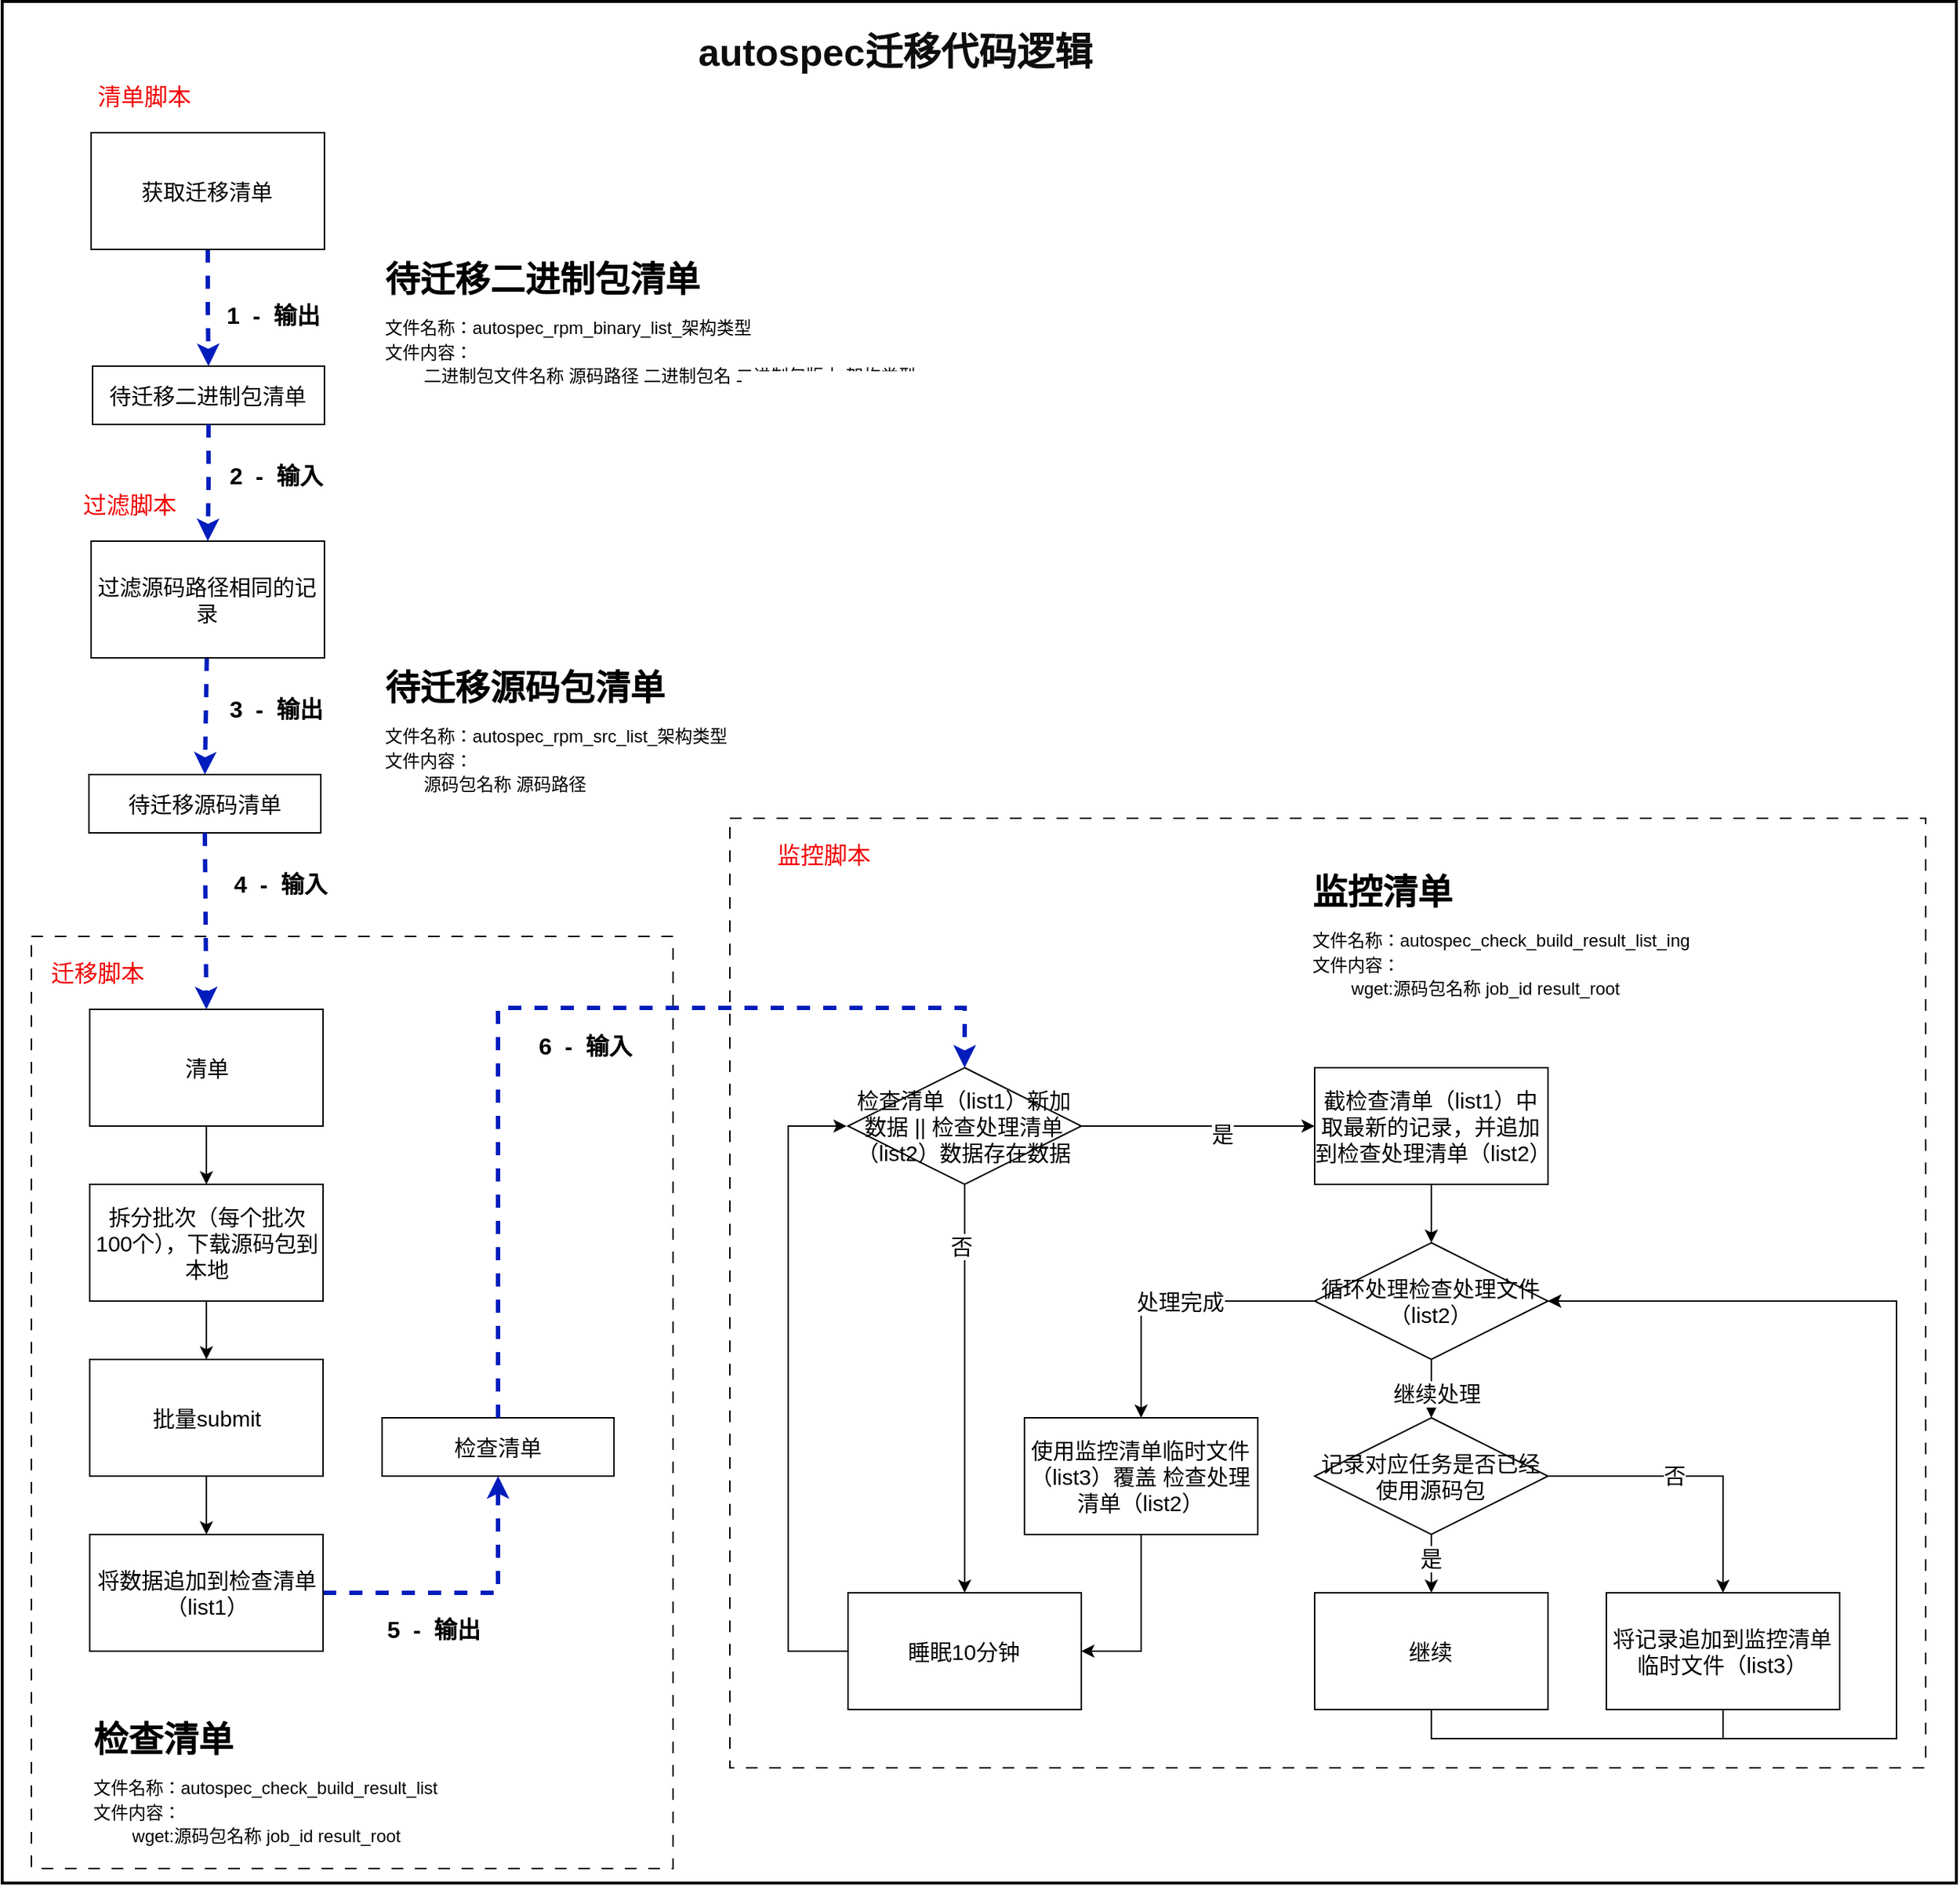 <mxfile version="24.7.17">
  <diagram name="第 1 页" id="gQKwrbpdDcLALgzKd0WU">
    <mxGraphModel dx="7687" dy="3960" grid="1" gridSize="10" guides="1" tooltips="1" connect="1" arrows="1" fold="1" page="1" pageScale="1" pageWidth="827" pageHeight="1169" math="0" shadow="0">
      <root>
        <mxCell id="0" />
        <mxCell id="1" parent="0" />
        <mxCell id="V7nIqocJNu07dlvDADYR-57" value="" style="rounded=0;whiteSpace=wrap;html=1;fillStyle=dashed;strokeWidth=2;" parent="1" vertex="1">
          <mxGeometry x="-69.47" y="400" width="1340" height="1290" as="geometry" />
        </mxCell>
        <mxCell id="V7nIqocJNu07dlvDADYR-48" value="" style="rounded=0;whiteSpace=wrap;html=1;fillStyle=dashed;dashed=1;dashPattern=8 8;" parent="1" vertex="1">
          <mxGeometry x="-49.47" y="1041" width="440" height="639" as="geometry" />
        </mxCell>
        <mxCell id="V7nIqocJNu07dlvDADYR-51" value="" style="rounded=0;whiteSpace=wrap;html=1;fillStyle=dashed;dashed=1;dashPattern=8 8;" parent="1" vertex="1">
          <mxGeometry x="429.48" y="960" width="820" height="651" as="geometry" />
        </mxCell>
        <mxCell id="V7nIqocJNu07dlvDADYR-36" style="edgeStyle=orthogonalEdgeStyle;rounded=0;orthogonalLoop=1;jettySize=auto;html=1;entryX=0.5;entryY=0;entryDx=0;entryDy=0;dashed=1;strokeColor=#001DBC;strokeWidth=3;align=center;verticalAlign=middle;fontFamily=Helvetica;fontSize=11;fontColor=default;labelBackgroundColor=default;endArrow=classic;fillColor=#0050ef;exitX=0.5;exitY=1;exitDx=0;exitDy=0;" parent="1" source="V7nIqocJNu07dlvDADYR-1" target="V7nIqocJNu07dlvDADYR-222" edge="1">
          <mxGeometry relative="1" as="geometry" />
        </mxCell>
        <mxCell id="V7nIqocJNu07dlvDADYR-1" value="获取迁移清单" style="rounded=0;whiteSpace=wrap;html=1;fontSize=15;" parent="1" vertex="1">
          <mxGeometry x="-8.52" y="490" width="160" height="80" as="geometry" />
        </mxCell>
        <mxCell id="V7nIqocJNu07dlvDADYR-40" style="rounded=0;orthogonalLoop=1;jettySize=auto;html=1;entryX=0.5;entryY=0;entryDx=0;entryDy=0;dashed=1;strokeWidth=3;fillColor=#0050ef;strokeColor=#001DBC;" parent="1" source="V7nIqocJNu07dlvDADYR-2" target="V7nIqocJNu07dlvDADYR-226" edge="1">
          <mxGeometry relative="1" as="geometry" />
        </mxCell>
        <mxCell id="V7nIqocJNu07dlvDADYR-2" value="过滤源码路径相同的记录" style="rounded=0;whiteSpace=wrap;html=1;fontSize=15;" parent="1" vertex="1">
          <mxGeometry x="-8.52" y="770" width="160" height="80" as="geometry" />
        </mxCell>
        <mxCell id="V7nIqocJNu07dlvDADYR-41" style="edgeStyle=orthogonalEdgeStyle;rounded=0;orthogonalLoop=1;jettySize=auto;html=1;dashed=1;strokeColor=#001DBC;strokeWidth=3;align=center;verticalAlign=middle;fontFamily=Helvetica;fontSize=11;fontColor=default;labelBackgroundColor=default;endArrow=classic;fillColor=#0050ef;entryX=0.5;entryY=1;entryDx=0;entryDy=0;" parent="1" source="V7nIqocJNu07dlvDADYR-6" target="V7nIqocJNu07dlvDADYR-231" edge="1">
          <mxGeometry relative="1" as="geometry">
            <mxPoint x="480.53" y="1521" as="targetPoint" />
            <Array as="points">
              <mxPoint x="270.53" y="1491" />
            </Array>
          </mxGeometry>
        </mxCell>
        <mxCell id="V7nIqocJNu07dlvDADYR-22" style="edgeStyle=orthogonalEdgeStyle;rounded=0;orthogonalLoop=1;jettySize=auto;html=1;entryX=0.5;entryY=0;entryDx=0;entryDy=0;fontSize=15;" parent="1" source="V7nIqocJNu07dlvDADYR-7" target="V7nIqocJNu07dlvDADYR-10" edge="1">
          <mxGeometry relative="1" as="geometry" />
        </mxCell>
        <mxCell id="V7nIqocJNu07dlvDADYR-7" value="截检查清单（list1）中取最新的记录，并追加到检查处理清单（list2）" style="rounded=0;whiteSpace=wrap;html=1;fontSize=15;" parent="1" vertex="1">
          <mxGeometry x="830.48" y="1131" width="160" height="80" as="geometry" />
        </mxCell>
        <mxCell id="V7nIqocJNu07dlvDADYR-28" style="edgeStyle=orthogonalEdgeStyle;rounded=0;orthogonalLoop=1;jettySize=auto;html=1;entryX=1;entryY=0.5;entryDx=0;entryDy=0;exitX=0.5;exitY=1;exitDx=0;exitDy=0;fontSize=15;" parent="1" source="V7nIqocJNu07dlvDADYR-8" target="V7nIqocJNu07dlvDADYR-10" edge="1">
          <mxGeometry relative="1" as="geometry">
            <Array as="points">
              <mxPoint x="910.48" y="1591" />
              <mxPoint x="1229.48" y="1591" />
              <mxPoint x="1229.48" y="1291" />
            </Array>
          </mxGeometry>
        </mxCell>
        <mxCell id="V7nIqocJNu07dlvDADYR-8" value="继续" style="rounded=0;whiteSpace=wrap;html=1;fontSize=15;" parent="1" vertex="1">
          <mxGeometry x="830.48" y="1491" width="160" height="80" as="geometry" />
        </mxCell>
        <mxCell id="V7nIqocJNu07dlvDADYR-16" style="edgeStyle=none;rounded=0;orthogonalLoop=1;jettySize=auto;html=1;entryX=0.5;entryY=0;entryDx=0;entryDy=0;fontSize=15;" parent="1" source="V7nIqocJNu07dlvDADYR-9" target="V7nIqocJNu07dlvDADYR-14" edge="1">
          <mxGeometry relative="1" as="geometry" />
        </mxCell>
        <mxCell id="V7nIqocJNu07dlvDADYR-30" value="否" style="edgeLabel;html=1;align=center;verticalAlign=middle;resizable=0;points=[];fontSize=15;" parent="V7nIqocJNu07dlvDADYR-16" vertex="1" connectable="0">
          <mxGeometry x="-0.702" y="-3" relative="1" as="geometry">
            <mxPoint as="offset" />
          </mxGeometry>
        </mxCell>
        <mxCell id="V7nIqocJNu07dlvDADYR-21" style="edgeStyle=orthogonalEdgeStyle;rounded=0;orthogonalLoop=1;jettySize=auto;html=1;entryX=0;entryY=0.5;entryDx=0;entryDy=0;fontSize=15;" parent="1" source="V7nIqocJNu07dlvDADYR-9" target="V7nIqocJNu07dlvDADYR-7" edge="1">
          <mxGeometry relative="1" as="geometry" />
        </mxCell>
        <mxCell id="V7nIqocJNu07dlvDADYR-31" value="是" style="edgeLabel;html=1;align=center;verticalAlign=middle;resizable=0;points=[];fontSize=15;" parent="V7nIqocJNu07dlvDADYR-21" vertex="1" connectable="0">
          <mxGeometry x="0.199" y="-5" relative="1" as="geometry">
            <mxPoint as="offset" />
          </mxGeometry>
        </mxCell>
        <mxCell id="V7nIqocJNu07dlvDADYR-9" value="检查清单&lt;span style=&quot;font-size: 15px;&quot;&gt;（list1）&lt;/span&gt;新加数据 || 检查处理清单&lt;span style=&quot;font-size: 15px;&quot;&gt;（list2）&lt;/span&gt;数据存在数据" style="rhombus;whiteSpace=wrap;html=1;fontSize=15;" parent="1" vertex="1">
          <mxGeometry x="510.48" y="1131" width="160" height="80" as="geometry" />
        </mxCell>
        <mxCell id="V7nIqocJNu07dlvDADYR-23" style="edgeStyle=orthogonalEdgeStyle;rounded=0;orthogonalLoop=1;jettySize=auto;html=1;entryX=0.5;entryY=0;entryDx=0;entryDy=0;exitX=0;exitY=0.5;exitDx=0;exitDy=0;fontSize=15;" parent="1" source="V7nIqocJNu07dlvDADYR-10" target="V7nIqocJNu07dlvDADYR-13" edge="1">
          <mxGeometry relative="1" as="geometry" />
        </mxCell>
        <mxCell id="V7nIqocJNu07dlvDADYR-32" value="处理完成" style="edgeLabel;html=1;align=center;verticalAlign=middle;resizable=0;points=[];fontSize=15;" parent="V7nIqocJNu07dlvDADYR-23" vertex="1" connectable="0">
          <mxGeometry x="-0.07" relative="1" as="geometry">
            <mxPoint as="offset" />
          </mxGeometry>
        </mxCell>
        <mxCell id="V7nIqocJNu07dlvDADYR-24" style="edgeStyle=orthogonalEdgeStyle;rounded=0;orthogonalLoop=1;jettySize=auto;html=1;entryX=0.5;entryY=0;entryDx=0;entryDy=0;exitX=0.5;exitY=1;exitDx=0;exitDy=0;fontSize=15;" parent="1" source="V7nIqocJNu07dlvDADYR-10" target="V7nIqocJNu07dlvDADYR-12" edge="1">
          <mxGeometry relative="1" as="geometry" />
        </mxCell>
        <mxCell id="V7nIqocJNu07dlvDADYR-33" value="继续处理" style="edgeLabel;html=1;align=center;verticalAlign=middle;resizable=0;points=[];fontSize=15;" parent="V7nIqocJNu07dlvDADYR-24" vertex="1" connectable="0">
          <mxGeometry x="0.124" y="3" relative="1" as="geometry">
            <mxPoint as="offset" />
          </mxGeometry>
        </mxCell>
        <mxCell id="V7nIqocJNu07dlvDADYR-10" value="循环处理检查处理文件&lt;span style=&quot;font-size: 15px;&quot;&gt;（list2）&lt;/span&gt;" style="rhombus;whiteSpace=wrap;html=1;fontSize=15;" parent="1" vertex="1">
          <mxGeometry x="830.48" y="1251" width="160" height="80" as="geometry" />
        </mxCell>
        <mxCell id="V7nIqocJNu07dlvDADYR-29" style="edgeStyle=orthogonalEdgeStyle;rounded=0;orthogonalLoop=1;jettySize=auto;html=1;entryX=1;entryY=0.5;entryDx=0;entryDy=0;fontSize=15;" parent="1" source="V7nIqocJNu07dlvDADYR-11" target="V7nIqocJNu07dlvDADYR-10" edge="1">
          <mxGeometry relative="1" as="geometry">
            <Array as="points">
              <mxPoint x="1110.48" y="1591" />
              <mxPoint x="1229.48" y="1591" />
              <mxPoint x="1229.48" y="1291" />
            </Array>
          </mxGeometry>
        </mxCell>
        <mxCell id="V7nIqocJNu07dlvDADYR-11" value="将记录追加到监控清单临时文件（list3）" style="rounded=0;whiteSpace=wrap;html=1;fontSize=15;" parent="1" vertex="1">
          <mxGeometry x="1030.48" y="1491" width="160" height="80" as="geometry" />
        </mxCell>
        <mxCell id="V7nIqocJNu07dlvDADYR-25" style="edgeStyle=orthogonalEdgeStyle;rounded=0;orthogonalLoop=1;jettySize=auto;html=1;entryX=0.5;entryY=0;entryDx=0;entryDy=0;fontSize=15;" parent="1" source="V7nIqocJNu07dlvDADYR-12" target="V7nIqocJNu07dlvDADYR-8" edge="1">
          <mxGeometry relative="1" as="geometry" />
        </mxCell>
        <mxCell id="V7nIqocJNu07dlvDADYR-35" value="是" style="edgeLabel;html=1;align=center;verticalAlign=middle;resizable=0;points=[];fontSize=15;" parent="V7nIqocJNu07dlvDADYR-25" vertex="1" connectable="0">
          <mxGeometry x="-0.192" y="-1" relative="1" as="geometry">
            <mxPoint as="offset" />
          </mxGeometry>
        </mxCell>
        <mxCell id="V7nIqocJNu07dlvDADYR-27" style="edgeStyle=orthogonalEdgeStyle;rounded=0;orthogonalLoop=1;jettySize=auto;html=1;entryX=0.5;entryY=0;entryDx=0;entryDy=0;fontSize=15;" parent="1" source="V7nIqocJNu07dlvDADYR-12" target="V7nIqocJNu07dlvDADYR-11" edge="1">
          <mxGeometry relative="1" as="geometry" />
        </mxCell>
        <mxCell id="V7nIqocJNu07dlvDADYR-34" value="否" style="edgeLabel;html=1;align=center;verticalAlign=middle;resizable=0;points=[];fontSize=15;" parent="V7nIqocJNu07dlvDADYR-27" vertex="1" connectable="0">
          <mxGeometry x="-0.135" y="1" relative="1" as="geometry">
            <mxPoint as="offset" />
          </mxGeometry>
        </mxCell>
        <mxCell id="V7nIqocJNu07dlvDADYR-12" value="记录对应任务是否已经使用源码包" style="rhombus;whiteSpace=wrap;html=1;fontSize=15;" parent="1" vertex="1">
          <mxGeometry x="830.48" y="1371" width="160" height="80" as="geometry" />
        </mxCell>
        <mxCell id="V7nIqocJNu07dlvDADYR-20" style="edgeStyle=orthogonalEdgeStyle;rounded=0;orthogonalLoop=1;jettySize=auto;html=1;entryX=1;entryY=0.5;entryDx=0;entryDy=0;exitX=0.5;exitY=1;exitDx=0;exitDy=0;fontSize=15;" parent="1" source="V7nIqocJNu07dlvDADYR-13" target="V7nIqocJNu07dlvDADYR-14" edge="1">
          <mxGeometry relative="1" as="geometry" />
        </mxCell>
        <mxCell id="V7nIqocJNu07dlvDADYR-13" value="使用监控清单临时文件（list3）覆盖 检查处理清单（list2）" style="rounded=0;whiteSpace=wrap;html=1;fontSize=15;" parent="1" vertex="1">
          <mxGeometry x="631.48" y="1371" width="160" height="80" as="geometry" />
        </mxCell>
        <mxCell id="V7nIqocJNu07dlvDADYR-50" style="edgeStyle=orthogonalEdgeStyle;rounded=0;orthogonalLoop=1;jettySize=auto;html=1;exitX=0;exitY=0.5;exitDx=0;exitDy=0;" parent="1" source="V7nIqocJNu07dlvDADYR-14" edge="1">
          <mxGeometry relative="1" as="geometry">
            <mxPoint x="509.48" y="1171.0" as="targetPoint" />
            <Array as="points">
              <mxPoint x="469.48" y="1531" />
              <mxPoint x="469.48" y="1171" />
            </Array>
          </mxGeometry>
        </mxCell>
        <mxCell id="V7nIqocJNu07dlvDADYR-14" value="睡眠10分钟" style="rounded=0;whiteSpace=wrap;html=1;fontSize=15;" parent="1" vertex="1">
          <mxGeometry x="510.48" y="1491" width="160" height="80" as="geometry" />
        </mxCell>
        <mxCell id="V7nIqocJNu07dlvDADYR-46" value="2&amp;nbsp; -&amp;nbsp; 输入" style="text;html=1;align=center;verticalAlign=middle;resizable=0;points=[];autosize=1;strokeColor=none;fillColor=none;fontSize=16;fontStyle=1" parent="1" vertex="1">
          <mxGeometry x="72.53" y="710" width="90" height="30" as="geometry" />
        </mxCell>
        <mxCell id="V7nIqocJNu07dlvDADYR-52" value="监控脚本" style="text;html=1;align=center;verticalAlign=middle;whiteSpace=wrap;rounded=0;fontSize=16;fontColor=#f20202;" parent="1" vertex="1">
          <mxGeometry x="438.5" y="970" width="110" height="30" as="geometry" />
        </mxCell>
        <mxCell id="V7nIqocJNu07dlvDADYR-54" value="清单脚本" style="text;html=1;align=center;verticalAlign=middle;whiteSpace=wrap;rounded=0;fontSize=16;fontColor=#f20202;" parent="1" vertex="1">
          <mxGeometry x="-27.47" y="450" width="110" height="30" as="geometry" />
        </mxCell>
        <mxCell id="V7nIqocJNu07dlvDADYR-55" value="过滤脚本" style="text;html=1;align=center;verticalAlign=middle;whiteSpace=wrap;rounded=0;fontSize=16;fontColor=#f20202;" parent="1" vertex="1">
          <mxGeometry x="-37.47" y="730" width="110" height="30" as="geometry" />
        </mxCell>
        <mxCell id="V7nIqocJNu07dlvDADYR-58" value="autospec迁移代码逻辑" style="text;html=1;align=center;verticalAlign=middle;whiteSpace=wrap;rounded=0;fontSize=26;fontColor=#0d0d0d;fontStyle=1" parent="1" vertex="1">
          <mxGeometry x="332.53" y="420" width="420" height="30" as="geometry" />
        </mxCell>
        <mxCell id="V7nIqocJNu07dlvDADYR-222" value="待迁移二进制包清单" style="rounded=0;whiteSpace=wrap;html=1;fontSize=15;" parent="1" vertex="1">
          <mxGeometry x="-7.52" y="650" width="159" height="40" as="geometry" />
        </mxCell>
        <mxCell id="V7nIqocJNu07dlvDADYR-223" value="&lt;h1 style=&quot;margin-top: 0px;&quot;&gt;待迁移二进制包清单&lt;/h1&gt;&lt;p style=&quot;line-height: 40%;&quot;&gt;文件名称：autospec_rpm_binary_list_架构类型&lt;/p&gt;&lt;p style=&quot;line-height: 40%;&quot;&gt;文件内容：&lt;/p&gt;&lt;p style=&quot;line-height: 40%;&quot;&gt;&lt;span style=&quot;white-space: pre;&quot;&gt;&#x9;&lt;/span&gt;二进制包文件名称 源码路径 二进制包名 二进制包版本 架构类型&lt;br&gt;&lt;/p&gt;" style="text;html=1;whiteSpace=wrap;overflow=hidden;rounded=0;" parent="1" vertex="1">
          <mxGeometry x="191.03" y="570" width="441.5" height="110" as="geometry" />
        </mxCell>
        <mxCell id="V7nIqocJNu07dlvDADYR-224" value="1&amp;nbsp; -&amp;nbsp; 输出" style="text;html=1;align=center;verticalAlign=middle;resizable=0;points=[];autosize=1;strokeColor=none;fillColor=none;fontSize=16;fontStyle=1" parent="1" vertex="1">
          <mxGeometry x="71.48" y="600" width="90" height="30" as="geometry" />
        </mxCell>
        <mxCell id="V7nIqocJNu07dlvDADYR-225" style="edgeStyle=orthogonalEdgeStyle;rounded=0;orthogonalLoop=1;jettySize=auto;html=1;dashed=1;strokeColor=#001DBC;strokeWidth=3;align=center;verticalAlign=middle;fontFamily=Helvetica;fontSize=11;fontColor=default;labelBackgroundColor=default;endArrow=classic;fillColor=#0050ef;exitX=0.5;exitY=1;exitDx=0;exitDy=0;entryX=0.5;entryY=0;entryDx=0;entryDy=0;" parent="1" source="V7nIqocJNu07dlvDADYR-222" target="V7nIqocJNu07dlvDADYR-2" edge="1">
          <mxGeometry relative="1" as="geometry">
            <mxPoint x="81.53" y="580" as="sourcePoint" />
            <mxPoint x="81.53" y="660" as="targetPoint" />
            <Array as="points" />
          </mxGeometry>
        </mxCell>
        <mxCell id="V7nIqocJNu07dlvDADYR-226" value="待迁移源码清单" style="rounded=0;whiteSpace=wrap;html=1;fontSize=15;" parent="1" vertex="1">
          <mxGeometry x="-10.02" y="930" width="159" height="40" as="geometry" />
        </mxCell>
        <mxCell id="V7nIqocJNu07dlvDADYR-227" style="rounded=0;orthogonalLoop=1;jettySize=auto;html=1;entryX=0.5;entryY=0;entryDx=0;entryDy=0;dashed=1;strokeWidth=3;fillColor=#0050ef;strokeColor=#001DBC;exitX=0.5;exitY=1;exitDx=0;exitDy=0;" parent="1" source="V7nIqocJNu07dlvDADYR-226" target="V7nIqocJNu07dlvDADYR-3" edge="1">
          <mxGeometry relative="1" as="geometry">
            <mxPoint x="80.53" y="860" as="sourcePoint" />
            <mxPoint x="79.53" y="940" as="targetPoint" />
          </mxGeometry>
        </mxCell>
        <mxCell id="V7nIqocJNu07dlvDADYR-228" value="&lt;h1 style=&quot;margin-top: 0px;&quot;&gt;待迁移源码包清单&lt;/h1&gt;&lt;p style=&quot;line-height: 40%;&quot;&gt;文件名称：autospec_rpm_src_list_架构类型&lt;/p&gt;&lt;p style=&quot;line-height: 40%;&quot;&gt;文件内容：&lt;/p&gt;&lt;p style=&quot;line-height: 40%;&quot;&gt;&lt;span style=&quot;white-space: pre;&quot;&gt;&#x9;&lt;/span&gt;源码包名称&amp;nbsp;源码路径&lt;br&gt;&lt;/p&gt;" style="text;html=1;whiteSpace=wrap;overflow=hidden;rounded=0;" parent="1" vertex="1">
          <mxGeometry x="191.03" y="850" width="441.5" height="110" as="geometry" />
        </mxCell>
        <mxCell id="V7nIqocJNu07dlvDADYR-229" value="3&amp;nbsp; -&amp;nbsp; 输出" style="text;html=1;align=center;verticalAlign=middle;resizable=0;points=[];autosize=1;strokeColor=none;fillColor=none;fontSize=16;fontStyle=1" parent="1" vertex="1">
          <mxGeometry x="72.53" y="870" width="90" height="30" as="geometry" />
        </mxCell>
        <mxCell id="V7nIqocJNu07dlvDADYR-230" value="4&amp;nbsp; -&amp;nbsp; 输入" style="text;html=1;align=center;verticalAlign=middle;resizable=0;points=[];autosize=1;strokeColor=none;fillColor=none;fontSize=16;fontStyle=1" parent="1" vertex="1">
          <mxGeometry x="75.53" y="990" width="90" height="30" as="geometry" />
        </mxCell>
        <mxCell id="V7nIqocJNu07dlvDADYR-37" style="edgeStyle=orthogonalEdgeStyle;rounded=0;orthogonalLoop=1;jettySize=auto;html=1;entryX=0.5;entryY=0;entryDx=0;entryDy=0;" parent="1" source="V7nIqocJNu07dlvDADYR-3" target="V7nIqocJNu07dlvDADYR-5" edge="1">
          <mxGeometry relative="1" as="geometry" />
        </mxCell>
        <mxCell id="V7nIqocJNu07dlvDADYR-3" value="清单" style="rounded=0;whiteSpace=wrap;html=1;fontSize=15;" parent="1" vertex="1">
          <mxGeometry x="-9.47" y="1091" width="160" height="80" as="geometry" />
        </mxCell>
        <mxCell id="V7nIqocJNu07dlvDADYR-39" style="edgeStyle=orthogonalEdgeStyle;rounded=0;orthogonalLoop=1;jettySize=auto;html=1;entryX=0.5;entryY=0;entryDx=0;entryDy=0;" parent="1" source="V7nIqocJNu07dlvDADYR-4" target="V7nIqocJNu07dlvDADYR-6" edge="1">
          <mxGeometry relative="1" as="geometry" />
        </mxCell>
        <mxCell id="V7nIqocJNu07dlvDADYR-4" value="批量submit" style="rounded=0;whiteSpace=wrap;html=1;fontSize=15;" parent="1" vertex="1">
          <mxGeometry x="-9.47" y="1331" width="160" height="80" as="geometry" />
        </mxCell>
        <mxCell id="V7nIqocJNu07dlvDADYR-38" style="edgeStyle=orthogonalEdgeStyle;rounded=0;orthogonalLoop=1;jettySize=auto;html=1;entryX=0.5;entryY=0;entryDx=0;entryDy=0;" parent="1" source="V7nIqocJNu07dlvDADYR-5" target="V7nIqocJNu07dlvDADYR-4" edge="1">
          <mxGeometry relative="1" as="geometry" />
        </mxCell>
        <mxCell id="V7nIqocJNu07dlvDADYR-5" value="拆分批次（每个批次100个），下载源码包到本地" style="rounded=0;whiteSpace=wrap;html=1;fontSize=15;" parent="1" vertex="1">
          <mxGeometry x="-9.47" y="1211" width="160" height="80" as="geometry" />
        </mxCell>
        <mxCell id="V7nIqocJNu07dlvDADYR-6" value="将数据追加到检查清单（list1）" style="rounded=0;whiteSpace=wrap;html=1;fontSize=15;" parent="1" vertex="1">
          <mxGeometry x="-9.47" y="1451" width="160" height="80" as="geometry" />
        </mxCell>
        <mxCell id="V7nIqocJNu07dlvDADYR-53" value="迁移脚本" style="text;html=1;align=center;verticalAlign=middle;whiteSpace=wrap;rounded=0;fontSize=16;fontColor=#f20202;" parent="1" vertex="1">
          <mxGeometry x="-59.47" y="1051" width="110" height="30" as="geometry" />
        </mxCell>
        <mxCell id="V7nIqocJNu07dlvDADYR-231" value="检查清单" style="rounded=0;whiteSpace=wrap;html=1;fontSize=15;" parent="1" vertex="1">
          <mxGeometry x="191.03" y="1371" width="159" height="40" as="geometry" />
        </mxCell>
        <mxCell id="V7nIqocJNu07dlvDADYR-232" value="&lt;h1 style=&quot;margin-top: 0px;&quot;&gt;检查清单&lt;/h1&gt;&lt;p style=&quot;line-height: 40%;&quot;&gt;文件名称：autospec_check_build_result_list&lt;/p&gt;&lt;p style=&quot;line-height: 40%;&quot;&gt;文件内容：&lt;/p&gt;&lt;p style=&quot;line-height: 40%;&quot;&gt;&lt;span style=&quot;white-space: pre;&quot;&gt;&#x9;&lt;/span&gt;wget:源码包名称 job_id result_root&lt;br&gt;&lt;/p&gt;" style="text;html=1;whiteSpace=wrap;overflow=hidden;rounded=0;" parent="1" vertex="1">
          <mxGeometry x="-8.52" y="1571" width="359.05" height="110" as="geometry" />
        </mxCell>
        <mxCell id="V7nIqocJNu07dlvDADYR-234" style="edgeStyle=orthogonalEdgeStyle;rounded=0;orthogonalLoop=1;jettySize=auto;html=1;dashed=1;strokeColor=#001DBC;strokeWidth=3;align=center;verticalAlign=middle;fontFamily=Helvetica;fontSize=11;fontColor=default;labelBackgroundColor=default;endArrow=classic;fillColor=#0050ef;entryX=0.5;entryY=0;entryDx=0;entryDy=0;exitX=0.5;exitY=0;exitDx=0;exitDy=0;" parent="1" source="V7nIqocJNu07dlvDADYR-231" target="V7nIqocJNu07dlvDADYR-9" edge="1">
          <mxGeometry relative="1" as="geometry">
            <mxPoint x="160.53" y="1501" as="sourcePoint" />
            <mxPoint x="280.53" y="1421" as="targetPoint" />
            <Array as="points">
              <mxPoint x="270.53" y="1090" />
              <mxPoint x="590.53" y="1090" />
            </Array>
          </mxGeometry>
        </mxCell>
        <mxCell id="V7nIqocJNu07dlvDADYR-235" value="6&amp;nbsp; -&amp;nbsp; 输入" style="text;html=1;align=center;verticalAlign=middle;resizable=0;points=[];autosize=1;strokeColor=none;fillColor=none;fontSize=16;fontStyle=1" parent="1" vertex="1">
          <mxGeometry x="284.53" y="1101" width="90" height="30" as="geometry" />
        </mxCell>
        <mxCell id="V7nIqocJNu07dlvDADYR-236" value="5&amp;nbsp; -&amp;nbsp; 输出" style="text;html=1;align=center;verticalAlign=middle;resizable=0;points=[];autosize=1;strokeColor=none;fillColor=none;fontSize=16;fontStyle=1" parent="1" vertex="1">
          <mxGeometry x="181.48" y="1501" width="90" height="30" as="geometry" />
        </mxCell>
        <mxCell id="V7nIqocJNu07dlvDADYR-238" value="&lt;h1 style=&quot;margin-top: 0px;&quot;&gt;监控清单&lt;/h1&gt;&lt;p style=&quot;line-height: 40%;&quot;&gt;文件名称：autospec_check_build_result_list_ing&lt;/p&gt;&lt;p style=&quot;line-height: 40%;&quot;&gt;文件内容：&lt;/p&gt;&lt;p style=&quot;line-height: 40%;&quot;&gt;&lt;span style=&quot;white-space: pre;&quot;&gt;&#x9;&lt;/span&gt;wget:源码包名称 job_id result_root&lt;br&gt;&lt;/p&gt;" style="text;html=1;whiteSpace=wrap;overflow=hidden;rounded=0;" parent="1" vertex="1">
          <mxGeometry x="827" y="990" width="359.05" height="110" as="geometry" />
        </mxCell>
      </root>
    </mxGraphModel>
  </diagram>
</mxfile>
